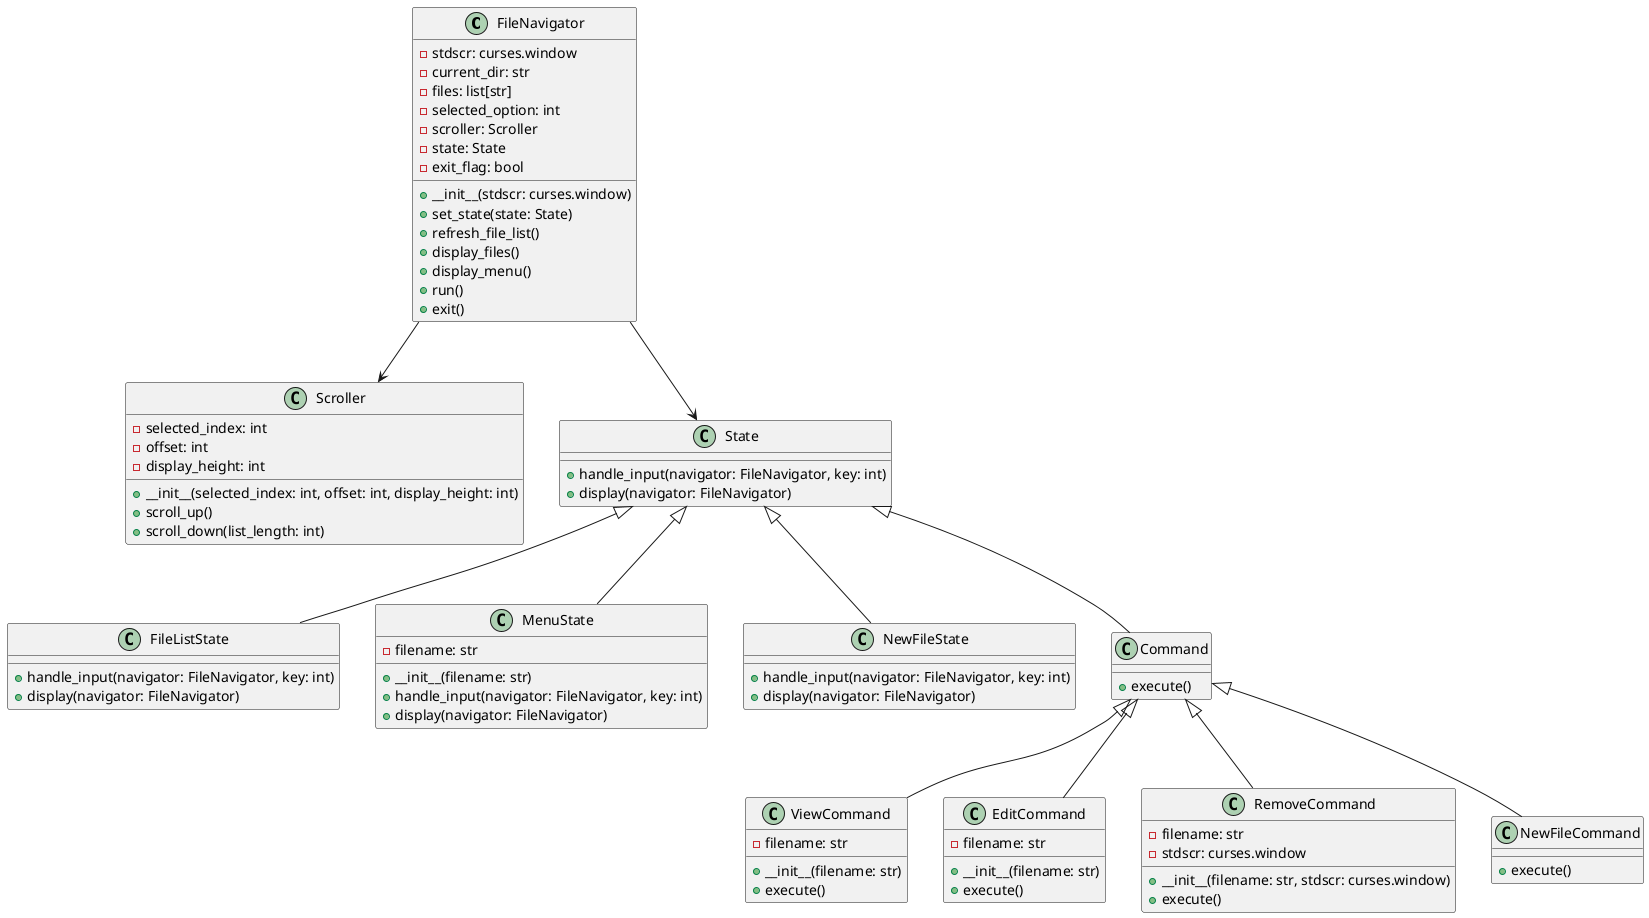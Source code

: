@startuml

class FileNavigator {
    - stdscr: curses.window
    - current_dir: str
    - files: list[str]
    - selected_option: int
    - scroller: Scroller
    - state: State
    - exit_flag: bool
    + __init__(stdscr: curses.window)
    + set_state(state: State)
    + refresh_file_list()
    + display_files()
    + display_menu()
    + run()
    + exit()
}

class Scroller {
    - selected_index: int
    - offset: int
    - display_height: int
    + __init__(selected_index: int, offset: int, display_height: int)
    + scroll_up()
    + scroll_down(list_length: int)
}

class State {
    + handle_input(navigator: FileNavigator, key: int)
    + display(navigator: FileNavigator)
}

class FileListState {
    + handle_input(navigator: FileNavigator, key: int)
    + display(navigator: FileNavigator)
}

class MenuState {
    - filename: str
    + __init__(filename: str)
    + handle_input(navigator: FileNavigator, key: int)
    + display(navigator: FileNavigator)
}

class NewFileState {
    + handle_input(navigator: FileNavigator, key: int)
    + display(navigator: FileNavigator)
}

class Command {
    + execute()
}

class ViewCommand {
    - filename: str
    + __init__(filename: str)
    + execute()
}

class EditCommand {
    - filename: str
    + __init__(filename: str)
    + execute()
}

class RemoveCommand {
    - filename: str
    - stdscr: curses.window
    + __init__(filename: str, stdscr: curses.window)
    + execute()
}

class NewFileCommand {
    + execute()
}

FileNavigator --> Scroller
FileNavigator --> State
State <|-- FileListState
State <|-- MenuState
State <|-- NewFileState
State <|-- Command
Command <|-- ViewCommand
Command <|-- EditCommand
Command <|-- RemoveCommand
Command <|-- NewFileCommand

@enduml
